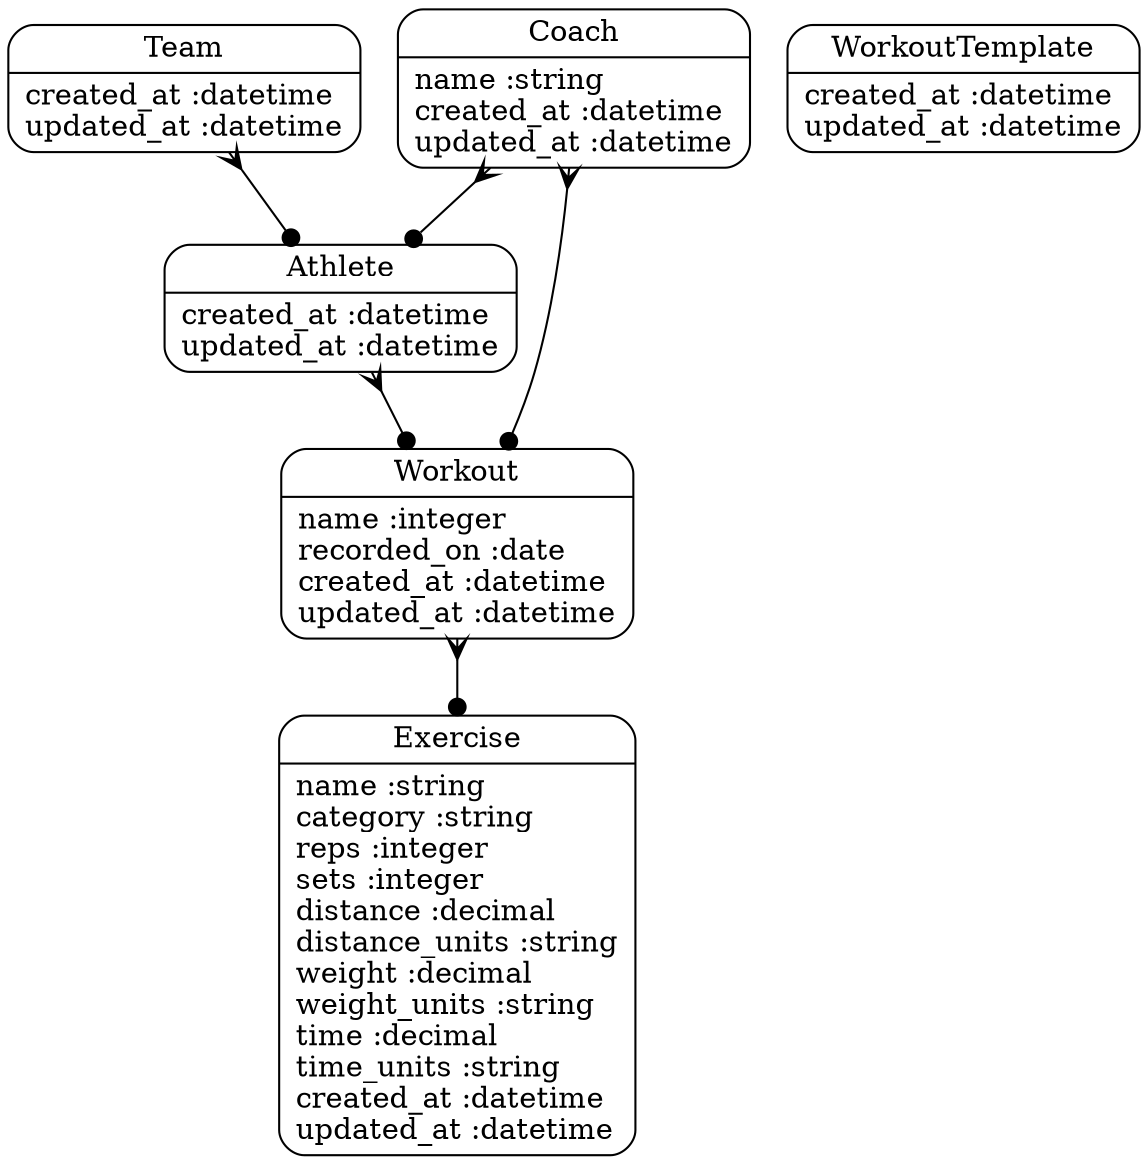 digraph models_diagram {
	graph[overlap=false, splines=true]
	"Athlete" [shape=Mrecord, label="{Athlete|created_at :datetime\lupdated_at :datetime\l}"]
	"Coach" [shape=Mrecord, label="{Coach|name :string\lcreated_at :datetime\lupdated_at :datetime\l}"]
	"Exercise" [shape=Mrecord, label="{Exercise|name :string\lcategory :string\lreps :integer\lsets :integer\ldistance :decimal\ldistance_units :string\lweight :decimal\lweight_units :string\ltime :decimal\ltime_units :string\lcreated_at :datetime\lupdated_at :datetime\l}"]
	"Team" [shape=Mrecord, label="{Team|created_at :datetime\lupdated_at :datetime\l}"]
	"Workout" [shape=Mrecord, label="{Workout|name :integer\lrecorded_on :date\lcreated_at :datetime\lupdated_at :datetime\l}"]
	"WorkoutTemplate" [shape=Mrecord, label="{WorkoutTemplate|created_at :datetime\lupdated_at :datetime\l}"]
	"Athlete" -> "Workout" [arrowtail=crow, arrowhead=dot, dir=both]
	"Coach" -> "Athlete" [arrowtail=crow, arrowhead=dot, dir=both]
	"Coach" -> "Workout" [arrowtail=crow, arrowhead=dot, dir=both]
	"Team" -> "Athlete" [arrowtail=crow, arrowhead=dot, dir=both]
	"Workout" -> "Exercise" [arrowtail=crow, arrowhead=dot, dir=both]
}
